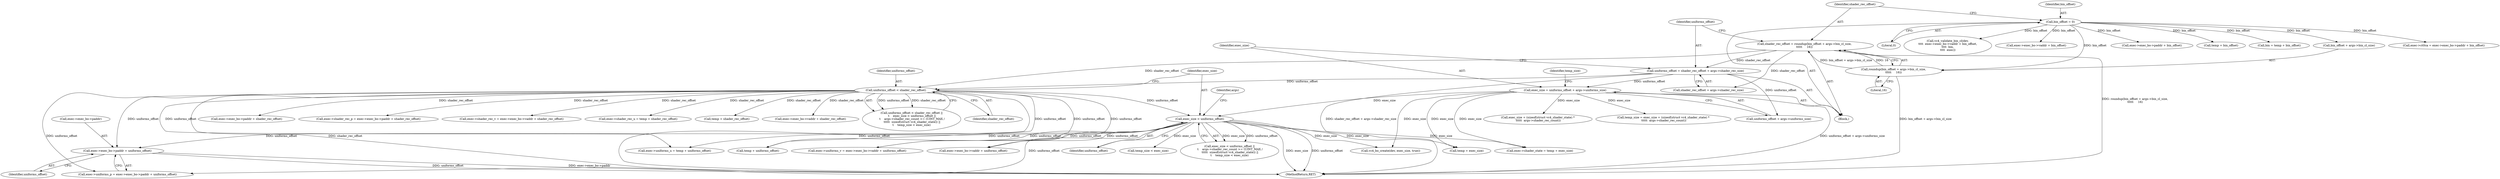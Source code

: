 digraph "0_linux_0f2ff82e11c86c05d051cae32b58226392d33bbf@pointer" {
"1000398" [label="(Call,exec->exec_bo->paddr + uniforms_offset)"];
"1000165" [label="(Call,uniforms_offset < shader_rec_offset)"];
"1000136" [label="(Call,uniforms_offset = shader_rec_offset + args->shader_rec_size)"];
"1000126" [label="(Call,shader_rec_offset = roundup(bin_offset + args->bin_cl_size,\n\t\t\t\t\t     16))"];
"1000128" [label="(Call,roundup(bin_offset + args->bin_cl_size,\n\t\t\t\t\t     16))"];
"1000122" [label="(Call,bin_offset = 0)"];
"1000169" [label="(Call,exec_size < uniforms_offset)"];
"1000144" [label="(Call,exec_size = uniforms_offset + args->uniforms_size)"];
"1000168" [label="(Call,exec_size < uniforms_offset ||\n \t    args->shader_rec_count >= (UINT_MAX /\n \t\t\t\t\t  sizeof(struct vc4_shader_state)) ||\n\t    temp_size < exec_size)"];
"1000128" [label="(Call,roundup(bin_offset + args->bin_cl_size,\n\t\t\t\t\t     16))"];
"1000154" [label="(Call,exec_size + (sizeof(struct vc4_shader_state) *\n \t\t\t\t\t  args->shader_rec_count))"];
"1000220" [label="(Call,temp + uniforms_offset)"];
"1000399" [label="(Call,exec->exec_bo->paddr)"];
"1000138" [label="(Call,shader_rec_offset + args->shader_rec_size)"];
"1000227" [label="(Call,temp + exec_size)"];
"1000414" [label="(Call,vc4_validate_bin_cl(dev,\n\t\t\t\t  exec->exec_bo->vaddr + bin_offset,\n\t\t\t\t  bin,\n\t\t\t\t  exec))"];
"1000369" [label="(Call,exec->exec_bo->paddr + shader_rec_offset)"];
"1000450" [label="(MethodReturn,RET)"];
"1000175" [label="(Identifier,args)"];
"1000416" [label="(Call,exec->exec_bo->vaddr + bin_offset)"];
"1000387" [label="(Call,exec->exec_bo->vaddr + uniforms_offset)"];
"1000365" [label="(Call,exec->shader_rec_p = exec->exec_bo->paddr + shader_rec_offset)"];
"1000169" [label="(Call,exec_size < uniforms_offset)"];
"1000216" [label="(Call,exec->uniforms_u = temp + uniforms_offset)"];
"1000122" [label="(Call,bin_offset = 0)"];
"1000394" [label="(Call,exec->uniforms_p = exec->exec_bo->paddr + uniforms_offset)"];
"1000342" [label="(Call,exec->exec_bo->paddr + bin_offset)"];
"1000398" [label="(Call,exec->exec_bo->paddr + uniforms_offset)"];
"1000170" [label="(Identifier,exec_size)"];
"1000166" [label="(Identifier,uniforms_offset)"];
"1000206" [label="(Call,temp + bin_offset)"];
"1000171" [label="(Identifier,uniforms_offset)"];
"1000152" [label="(Call,temp_size = exec_size + (sizeof(struct vc4_shader_state) *\n \t\t\t\t\t  args->shader_rec_count))"];
"1000354" [label="(Call,exec->shader_rec_v = exec->exec_bo->vaddr + shader_rec_offset)"];
"1000209" [label="(Call,exec->shader_rec_u = temp + shader_rec_offset)"];
"1000145" [label="(Identifier,exec_size)"];
"1000213" [label="(Call,temp + shader_rec_offset)"];
"1000181" [label="(Call,temp_size < exec_size)"];
"1000383" [label="(Call,exec->uniforms_v = exec->exec_bo->vaddr + uniforms_offset)"];
"1000404" [label="(Identifier,uniforms_offset)"];
"1000358" [label="(Call,exec->exec_bo->vaddr + shader_rec_offset)"];
"1000144" [label="(Call,exec_size = uniforms_offset + args->uniforms_size)"];
"1000204" [label="(Call,bin = temp + bin_offset)"];
"1000153" [label="(Identifier,temp_size)"];
"1000164" [label="(Call,uniforms_offset < shader_rec_offset ||\n \t    exec_size < uniforms_offset ||\n \t    args->shader_rec_count >= (UINT_MAX /\n \t\t\t\t\t  sizeof(struct vc4_shader_state)) ||\n\t    temp_size < exec_size)"];
"1000137" [label="(Identifier,uniforms_offset)"];
"1000127" [label="(Identifier,shader_rec_offset)"];
"1000165" [label="(Call,uniforms_offset < shader_rec_offset)"];
"1000146" [label="(Call,uniforms_offset + args->uniforms_size)"];
"1000105" [label="(Block,)"];
"1000338" [label="(Call,exec->ct0ca = exec->exec_bo->paddr + bin_offset)"];
"1000123" [label="(Identifier,bin_offset)"];
"1000223" [label="(Call,exec->shader_state = temp + exec_size)"];
"1000136" [label="(Call,uniforms_offset = shader_rec_offset + args->shader_rec_size)"];
"1000124" [label="(Literal,0)"];
"1000126" [label="(Call,shader_rec_offset = roundup(bin_offset + args->bin_cl_size,\n\t\t\t\t\t     16))"];
"1000167" [label="(Identifier,shader_rec_offset)"];
"1000134" [label="(Literal,16)"];
"1000129" [label="(Call,bin_offset + args->bin_cl_size)"];
"1000300" [label="(Call,vc4_bo_create(dev, exec_size, true))"];
"1000398" -> "1000394"  [label="AST: "];
"1000398" -> "1000404"  [label="CFG: "];
"1000399" -> "1000398"  [label="AST: "];
"1000404" -> "1000398"  [label="AST: "];
"1000394" -> "1000398"  [label="CFG: "];
"1000398" -> "1000450"  [label="DDG: uniforms_offset"];
"1000398" -> "1000450"  [label="DDG: exec->exec_bo->paddr"];
"1000165" -> "1000398"  [label="DDG: uniforms_offset"];
"1000169" -> "1000398"  [label="DDG: uniforms_offset"];
"1000165" -> "1000164"  [label="AST: "];
"1000165" -> "1000167"  [label="CFG: "];
"1000166" -> "1000165"  [label="AST: "];
"1000167" -> "1000165"  [label="AST: "];
"1000170" -> "1000165"  [label="CFG: "];
"1000164" -> "1000165"  [label="CFG: "];
"1000165" -> "1000450"  [label="DDG: uniforms_offset"];
"1000165" -> "1000450"  [label="DDG: shader_rec_offset"];
"1000165" -> "1000164"  [label="DDG: uniforms_offset"];
"1000165" -> "1000164"  [label="DDG: shader_rec_offset"];
"1000136" -> "1000165"  [label="DDG: uniforms_offset"];
"1000126" -> "1000165"  [label="DDG: shader_rec_offset"];
"1000165" -> "1000169"  [label="DDG: uniforms_offset"];
"1000165" -> "1000209"  [label="DDG: shader_rec_offset"];
"1000165" -> "1000213"  [label="DDG: shader_rec_offset"];
"1000165" -> "1000216"  [label="DDG: uniforms_offset"];
"1000165" -> "1000220"  [label="DDG: uniforms_offset"];
"1000165" -> "1000354"  [label="DDG: shader_rec_offset"];
"1000165" -> "1000358"  [label="DDG: shader_rec_offset"];
"1000165" -> "1000365"  [label="DDG: shader_rec_offset"];
"1000165" -> "1000369"  [label="DDG: shader_rec_offset"];
"1000165" -> "1000383"  [label="DDG: uniforms_offset"];
"1000165" -> "1000387"  [label="DDG: uniforms_offset"];
"1000165" -> "1000394"  [label="DDG: uniforms_offset"];
"1000136" -> "1000105"  [label="AST: "];
"1000136" -> "1000138"  [label="CFG: "];
"1000137" -> "1000136"  [label="AST: "];
"1000138" -> "1000136"  [label="AST: "];
"1000145" -> "1000136"  [label="CFG: "];
"1000136" -> "1000450"  [label="DDG: shader_rec_offset + args->shader_rec_size"];
"1000126" -> "1000136"  [label="DDG: shader_rec_offset"];
"1000136" -> "1000144"  [label="DDG: uniforms_offset"];
"1000136" -> "1000146"  [label="DDG: uniforms_offset"];
"1000126" -> "1000105"  [label="AST: "];
"1000126" -> "1000128"  [label="CFG: "];
"1000127" -> "1000126"  [label="AST: "];
"1000128" -> "1000126"  [label="AST: "];
"1000137" -> "1000126"  [label="CFG: "];
"1000126" -> "1000450"  [label="DDG: roundup(bin_offset + args->bin_cl_size,\n\t\t\t\t\t     16)"];
"1000128" -> "1000126"  [label="DDG: bin_offset + args->bin_cl_size"];
"1000128" -> "1000126"  [label="DDG: 16"];
"1000126" -> "1000138"  [label="DDG: shader_rec_offset"];
"1000128" -> "1000134"  [label="CFG: "];
"1000129" -> "1000128"  [label="AST: "];
"1000134" -> "1000128"  [label="AST: "];
"1000128" -> "1000450"  [label="DDG: bin_offset + args->bin_cl_size"];
"1000122" -> "1000128"  [label="DDG: bin_offset"];
"1000122" -> "1000105"  [label="AST: "];
"1000122" -> "1000124"  [label="CFG: "];
"1000123" -> "1000122"  [label="AST: "];
"1000124" -> "1000122"  [label="AST: "];
"1000127" -> "1000122"  [label="CFG: "];
"1000122" -> "1000129"  [label="DDG: bin_offset"];
"1000122" -> "1000204"  [label="DDG: bin_offset"];
"1000122" -> "1000206"  [label="DDG: bin_offset"];
"1000122" -> "1000338"  [label="DDG: bin_offset"];
"1000122" -> "1000342"  [label="DDG: bin_offset"];
"1000122" -> "1000414"  [label="DDG: bin_offset"];
"1000122" -> "1000416"  [label="DDG: bin_offset"];
"1000169" -> "1000168"  [label="AST: "];
"1000169" -> "1000171"  [label="CFG: "];
"1000170" -> "1000169"  [label="AST: "];
"1000171" -> "1000169"  [label="AST: "];
"1000175" -> "1000169"  [label="CFG: "];
"1000168" -> "1000169"  [label="CFG: "];
"1000169" -> "1000450"  [label="DDG: uniforms_offset"];
"1000169" -> "1000450"  [label="DDG: exec_size"];
"1000169" -> "1000168"  [label="DDG: exec_size"];
"1000169" -> "1000168"  [label="DDG: uniforms_offset"];
"1000144" -> "1000169"  [label="DDG: exec_size"];
"1000169" -> "1000181"  [label="DDG: exec_size"];
"1000169" -> "1000216"  [label="DDG: uniforms_offset"];
"1000169" -> "1000220"  [label="DDG: uniforms_offset"];
"1000169" -> "1000223"  [label="DDG: exec_size"];
"1000169" -> "1000227"  [label="DDG: exec_size"];
"1000169" -> "1000300"  [label="DDG: exec_size"];
"1000169" -> "1000383"  [label="DDG: uniforms_offset"];
"1000169" -> "1000387"  [label="DDG: uniforms_offset"];
"1000169" -> "1000394"  [label="DDG: uniforms_offset"];
"1000144" -> "1000105"  [label="AST: "];
"1000144" -> "1000146"  [label="CFG: "];
"1000145" -> "1000144"  [label="AST: "];
"1000146" -> "1000144"  [label="AST: "];
"1000153" -> "1000144"  [label="CFG: "];
"1000144" -> "1000450"  [label="DDG: uniforms_offset + args->uniforms_size"];
"1000144" -> "1000152"  [label="DDG: exec_size"];
"1000144" -> "1000154"  [label="DDG: exec_size"];
"1000144" -> "1000223"  [label="DDG: exec_size"];
"1000144" -> "1000227"  [label="DDG: exec_size"];
"1000144" -> "1000300"  [label="DDG: exec_size"];
}
